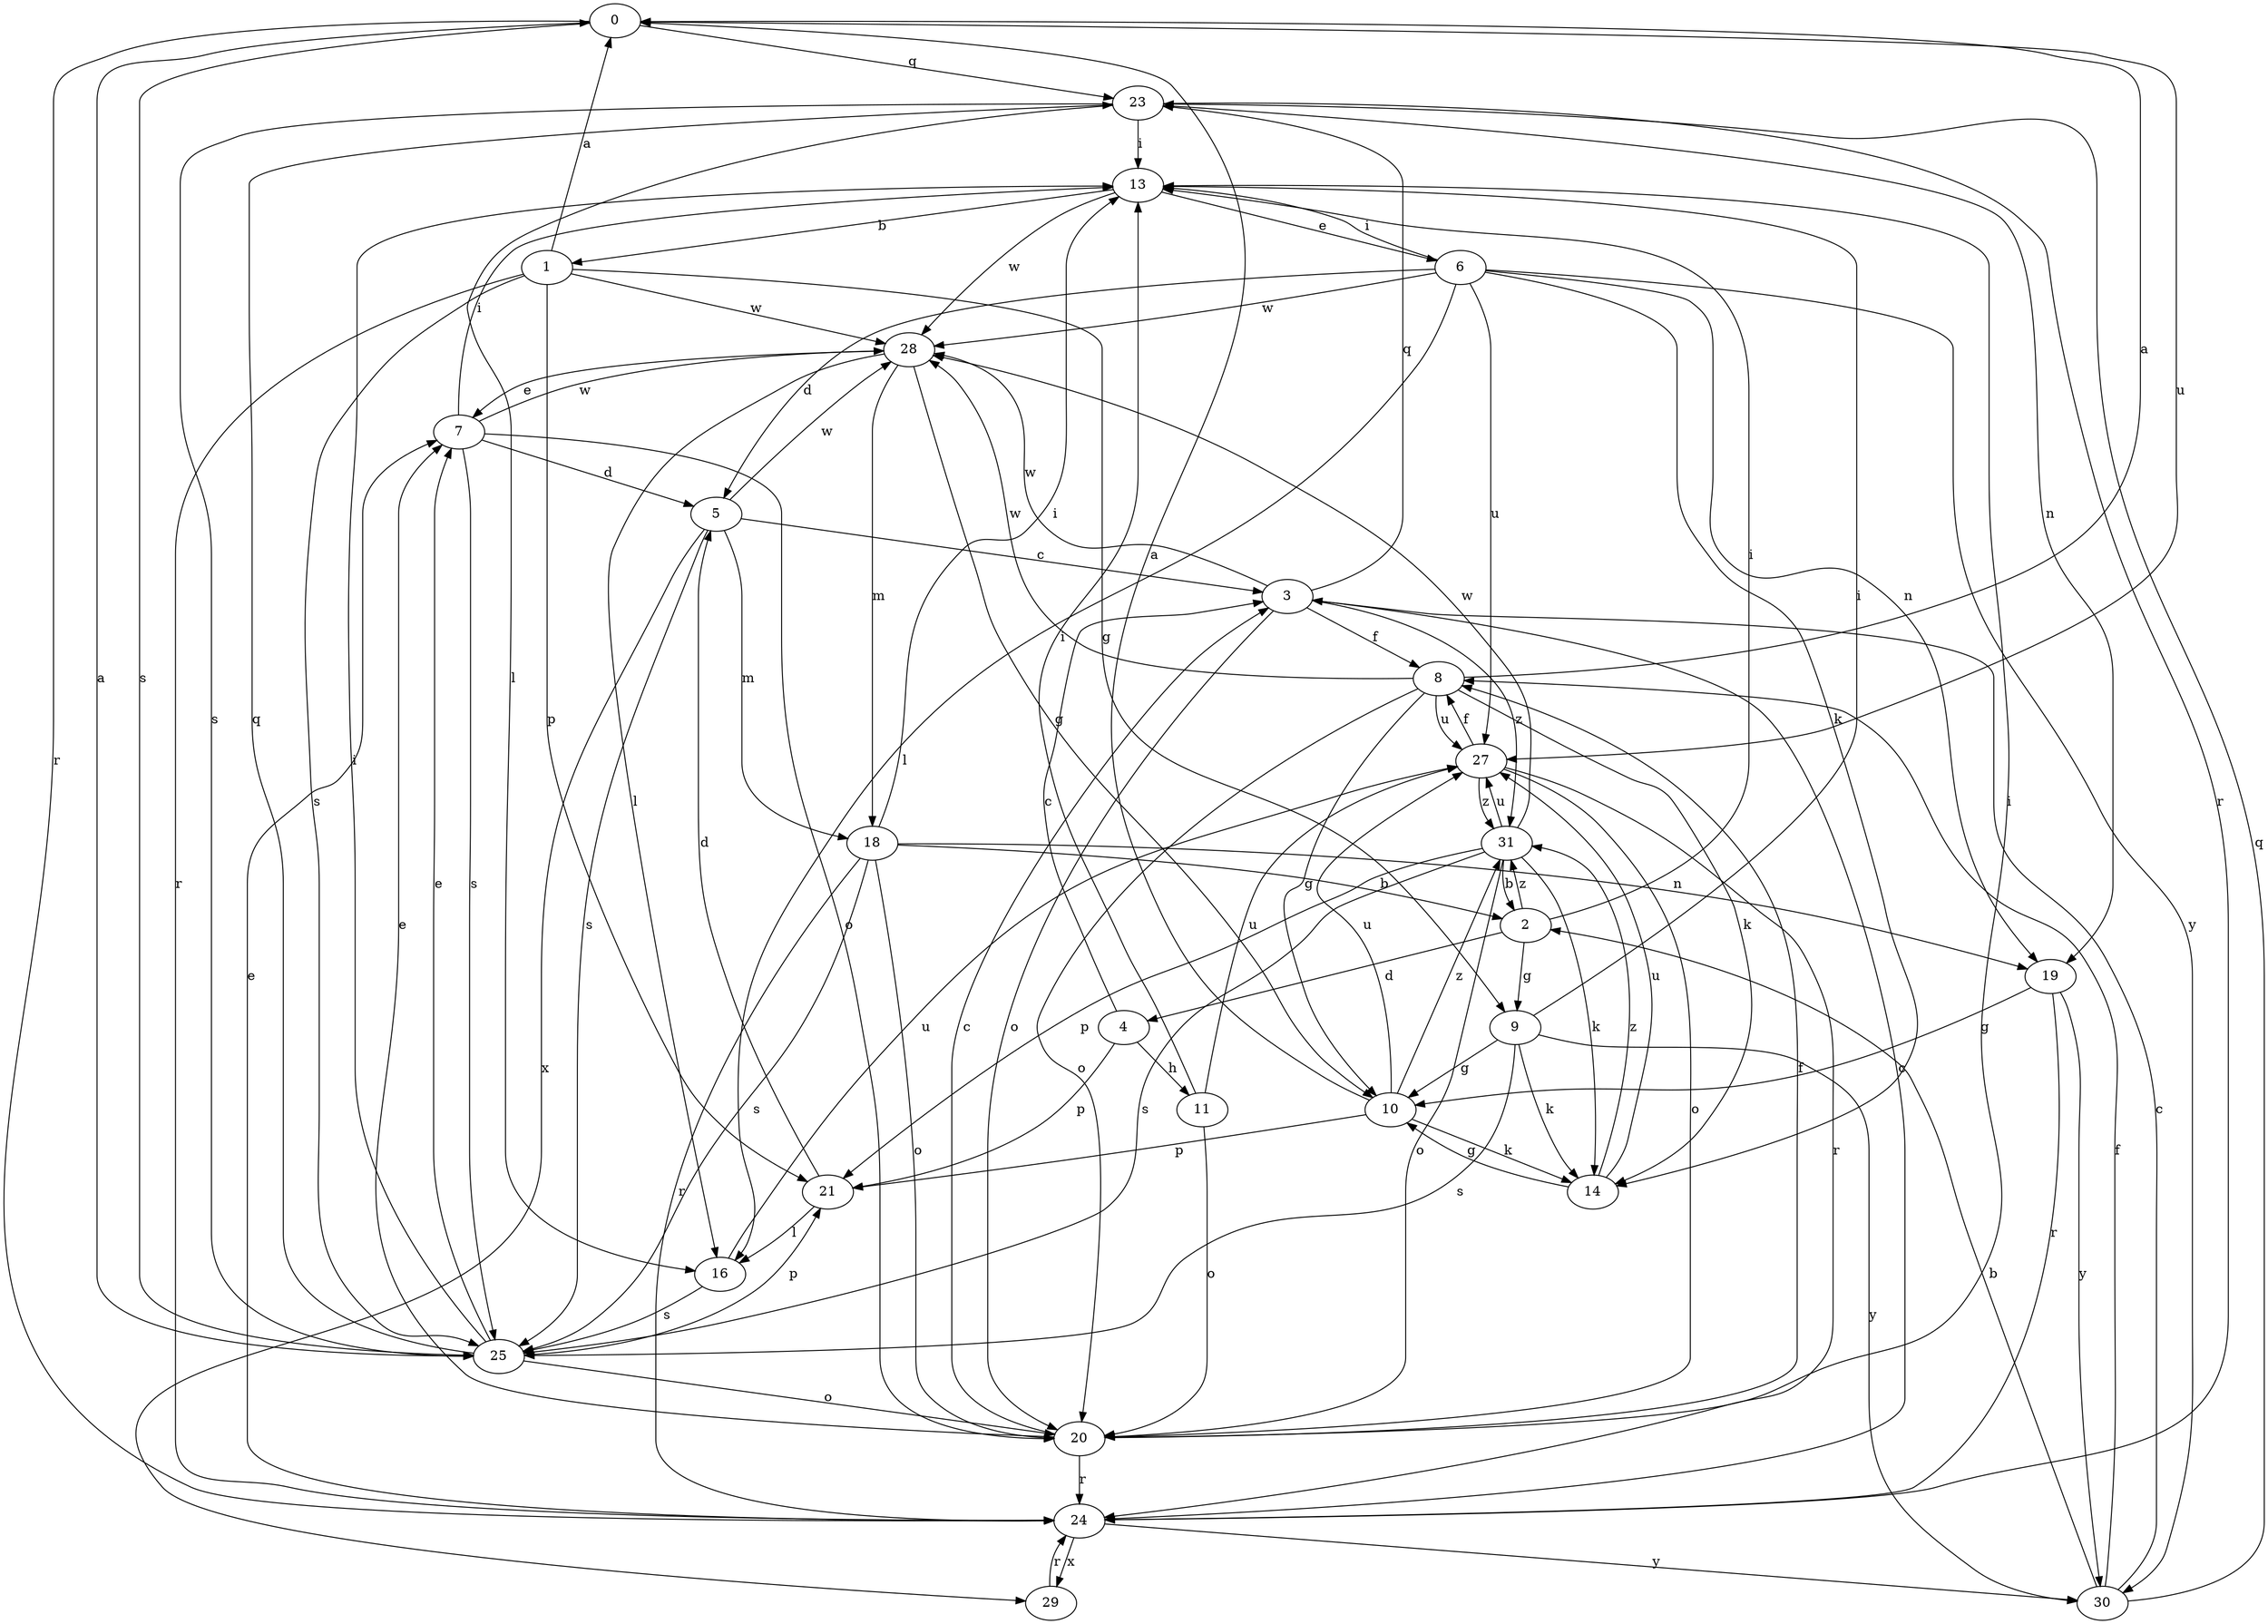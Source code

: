 strict digraph  {
0;
1;
2;
3;
4;
5;
6;
7;
8;
9;
10;
11;
13;
14;
16;
18;
19;
20;
21;
23;
24;
25;
27;
28;
29;
30;
31;
0 -> 23  [label=q];
0 -> 24  [label=r];
0 -> 25  [label=s];
0 -> 27  [label=u];
1 -> 0  [label=a];
1 -> 9  [label=g];
1 -> 21  [label=p];
1 -> 24  [label=r];
1 -> 25  [label=s];
1 -> 28  [label=w];
2 -> 4  [label=d];
2 -> 9  [label=g];
2 -> 13  [label=i];
2 -> 31  [label=z];
3 -> 8  [label=f];
3 -> 20  [label=o];
3 -> 23  [label=q];
3 -> 28  [label=w];
3 -> 31  [label=z];
4 -> 3  [label=c];
4 -> 11  [label=h];
4 -> 21  [label=p];
5 -> 3  [label=c];
5 -> 18  [label=m];
5 -> 25  [label=s];
5 -> 28  [label=w];
5 -> 29  [label=x];
6 -> 5  [label=d];
6 -> 13  [label=i];
6 -> 14  [label=k];
6 -> 16  [label=l];
6 -> 19  [label=n];
6 -> 27  [label=u];
6 -> 28  [label=w];
6 -> 30  [label=y];
7 -> 5  [label=d];
7 -> 13  [label=i];
7 -> 20  [label=o];
7 -> 25  [label=s];
7 -> 28  [label=w];
8 -> 0  [label=a];
8 -> 10  [label=g];
8 -> 14  [label=k];
8 -> 20  [label=o];
8 -> 27  [label=u];
8 -> 28  [label=w];
9 -> 10  [label=g];
9 -> 13  [label=i];
9 -> 14  [label=k];
9 -> 25  [label=s];
9 -> 30  [label=y];
10 -> 0  [label=a];
10 -> 14  [label=k];
10 -> 21  [label=p];
10 -> 27  [label=u];
10 -> 31  [label=z];
11 -> 13  [label=i];
11 -> 20  [label=o];
11 -> 27  [label=u];
13 -> 1  [label=b];
13 -> 6  [label=e];
13 -> 28  [label=w];
14 -> 10  [label=g];
14 -> 27  [label=u];
14 -> 31  [label=z];
16 -> 25  [label=s];
16 -> 27  [label=u];
18 -> 2  [label=b];
18 -> 13  [label=i];
18 -> 19  [label=n];
18 -> 20  [label=o];
18 -> 24  [label=r];
18 -> 25  [label=s];
19 -> 10  [label=g];
19 -> 24  [label=r];
19 -> 30  [label=y];
20 -> 3  [label=c];
20 -> 7  [label=e];
20 -> 8  [label=f];
20 -> 13  [label=i];
20 -> 24  [label=r];
21 -> 5  [label=d];
21 -> 16  [label=l];
23 -> 13  [label=i];
23 -> 16  [label=l];
23 -> 19  [label=n];
23 -> 24  [label=r];
23 -> 25  [label=s];
24 -> 3  [label=c];
24 -> 7  [label=e];
24 -> 29  [label=x];
24 -> 30  [label=y];
25 -> 0  [label=a];
25 -> 7  [label=e];
25 -> 13  [label=i];
25 -> 20  [label=o];
25 -> 21  [label=p];
25 -> 23  [label=q];
27 -> 8  [label=f];
27 -> 20  [label=o];
27 -> 24  [label=r];
27 -> 31  [label=z];
28 -> 7  [label=e];
28 -> 10  [label=g];
28 -> 16  [label=l];
28 -> 18  [label=m];
29 -> 24  [label=r];
30 -> 2  [label=b];
30 -> 3  [label=c];
30 -> 8  [label=f];
30 -> 23  [label=q];
31 -> 2  [label=b];
31 -> 14  [label=k];
31 -> 20  [label=o];
31 -> 21  [label=p];
31 -> 25  [label=s];
31 -> 27  [label=u];
31 -> 28  [label=w];
}

